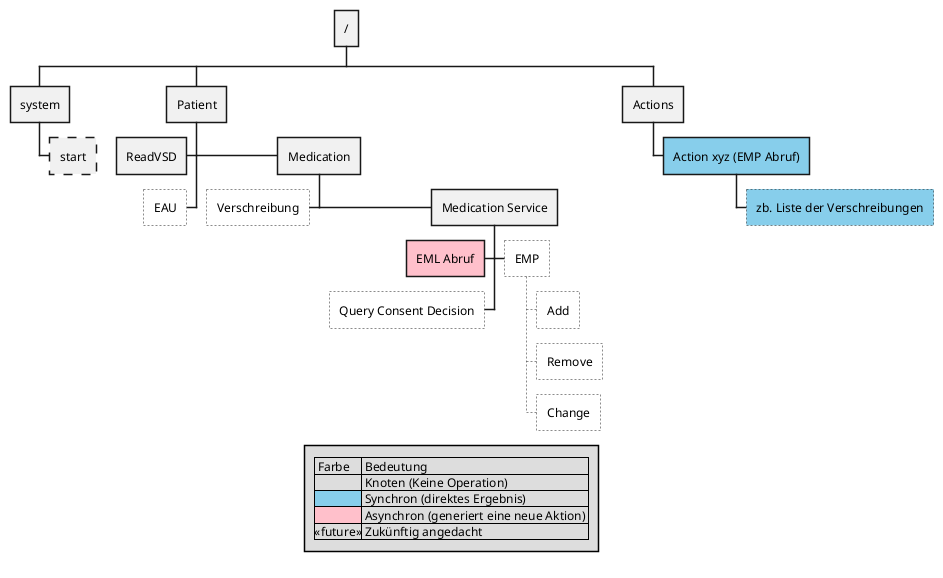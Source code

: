 documentation 0https://plantuml.com/wbs-diagram
@startwbs
<style>
wbsDiagram {
  .async {
      BackgroundColor pink
  }
  .sync {
      BackgroundColor SkyBlue
  }
  .optional {
      LineStyle 9
  }
  .future {
      LineStyle 2
      LineThickness .5
      BackgroundColor White
  }
}
</style>

+ /
++ system
+++ start <<optional>>
++ Patient
++- ReadVSD
+++ Medication
++++ Medication Service
++++- EML Abruf <<async>>
+++++ EMP <<future>>
++++++ Add <<future>>
++++++ Remove <<future>>
++++++ Change <<future>>
++++- Query Consent Decision <<future>>
+++- Verschreibung <<future>>
++- EAU <<future>>
++ Actions
+++[#skyBlue] Action xyz (EMP Abruf)
++++[#skyBlue]  zb. Liste der Verschreibungen <<future>>

legend
    | Farbe | Bedeutung |
    | | Knoten (Keine Operation) |
    |<#skyBlue>| Synchron (direktes Ergebnis) |
    |<#pink>| Asynchron (generiert eine neue Aktion) |
    |<<future>>| Zukünftig angedacht |
end legend
@endwbs
